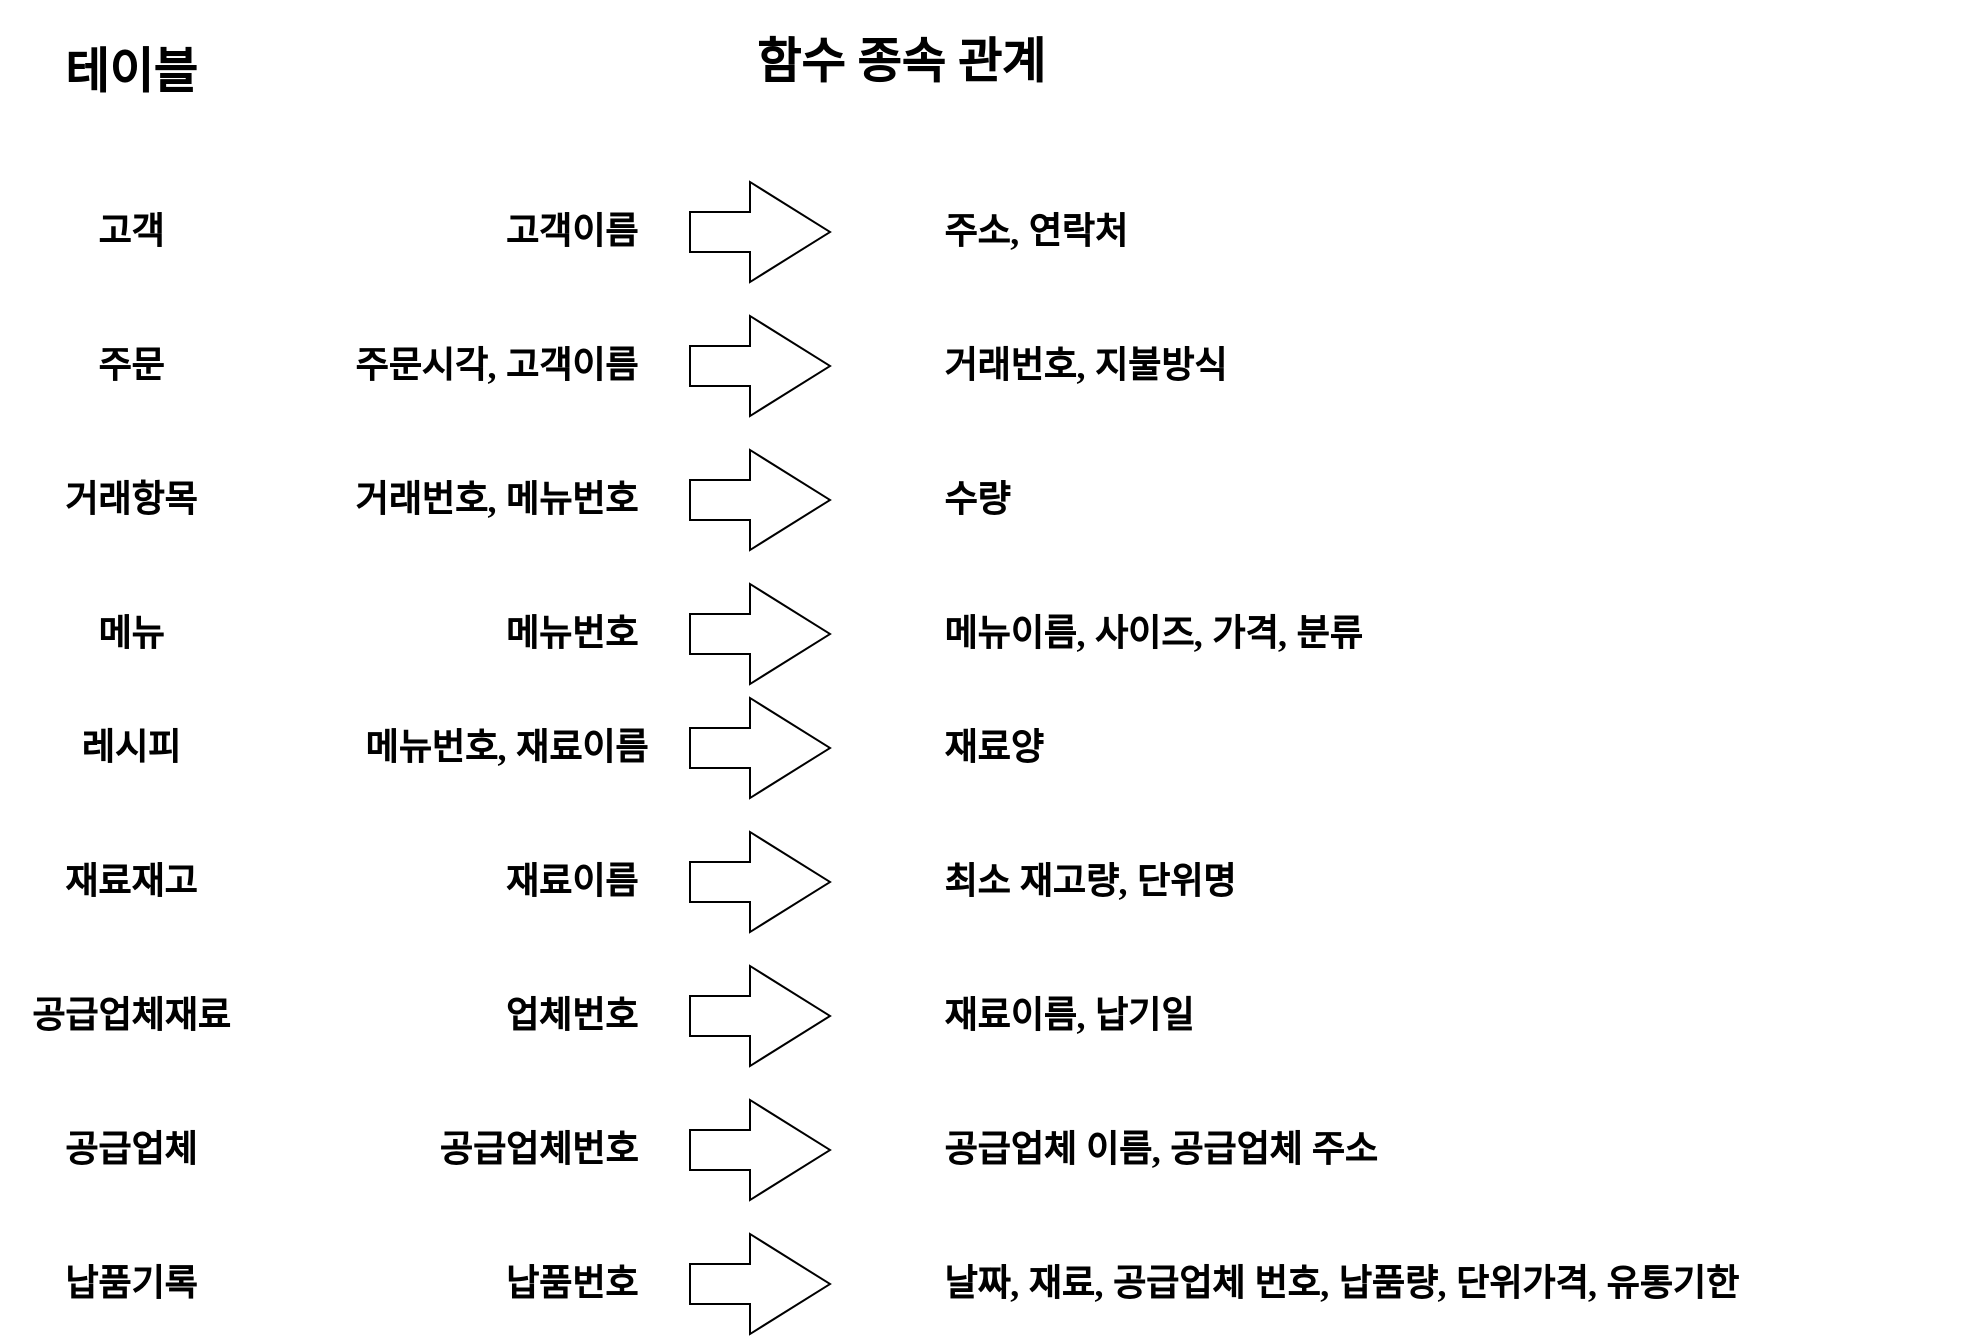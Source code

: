 <mxfile version="13.11.0" type="github">
  <diagram id="IR_PplZbTVJrm1HBBOYb" name="Page-1">
    <mxGraphModel dx="1255" dy="941" grid="1" gridSize="10" guides="1" tooltips="1" connect="1" arrows="1" fold="1" page="1" pageScale="1" pageWidth="850" pageHeight="1100" math="0" shadow="0">
      <root>
        <mxCell id="0" />
        <mxCell id="1" parent="0" />
        <mxCell id="iUbfSdUz5nUS5H7Qf6q6-2" value="" style="html=1;shadow=0;dashed=0;align=center;verticalAlign=middle;shape=mxgraph.arrows2.arrow;dy=0.6;dx=40;notch=0;" vertex="1" parent="1">
          <mxGeometry x="385" y="110" width="70" height="50" as="geometry" />
        </mxCell>
        <mxCell id="iUbfSdUz5nUS5H7Qf6q6-3" value="" style="html=1;shadow=0;dashed=0;align=center;verticalAlign=middle;shape=mxgraph.arrows2.arrow;dy=0.6;dx=40;notch=0;" vertex="1" parent="1">
          <mxGeometry x="385" y="177" width="70" height="50" as="geometry" />
        </mxCell>
        <mxCell id="iUbfSdUz5nUS5H7Qf6q6-7" value="" style="html=1;shadow=0;dashed=0;align=center;verticalAlign=middle;shape=mxgraph.arrows2.arrow;dy=0.6;dx=40;notch=0;" vertex="1" parent="1">
          <mxGeometry x="385" y="244" width="70" height="50" as="geometry" />
        </mxCell>
        <mxCell id="iUbfSdUz5nUS5H7Qf6q6-8" value="" style="html=1;shadow=0;dashed=0;align=center;verticalAlign=middle;shape=mxgraph.arrows2.arrow;dy=0.6;dx=40;notch=0;" vertex="1" parent="1">
          <mxGeometry x="385" y="311" width="70" height="50" as="geometry" />
        </mxCell>
        <mxCell id="iUbfSdUz5nUS5H7Qf6q6-9" value="" style="html=1;shadow=0;dashed=0;align=center;verticalAlign=middle;shape=mxgraph.arrows2.arrow;dy=0.6;dx=40;notch=0;" vertex="1" parent="1">
          <mxGeometry x="385" y="368" width="70" height="50" as="geometry" />
        </mxCell>
        <mxCell id="iUbfSdUz5nUS5H7Qf6q6-10" value="" style="html=1;shadow=0;dashed=0;align=center;verticalAlign=middle;shape=mxgraph.arrows2.arrow;dy=0.6;dx=40;notch=0;" vertex="1" parent="1">
          <mxGeometry x="385" y="435" width="70" height="50" as="geometry" />
        </mxCell>
        <mxCell id="iUbfSdUz5nUS5H7Qf6q6-11" value="" style="html=1;shadow=0;dashed=0;align=center;verticalAlign=middle;shape=mxgraph.arrows2.arrow;dy=0.6;dx=40;notch=0;" vertex="1" parent="1">
          <mxGeometry x="385" y="502" width="70" height="50" as="geometry" />
        </mxCell>
        <mxCell id="iUbfSdUz5nUS5H7Qf6q6-12" value="" style="html=1;shadow=0;dashed=0;align=center;verticalAlign=middle;shape=mxgraph.arrows2.arrow;dy=0.6;dx=40;notch=0;" vertex="1" parent="1">
          <mxGeometry x="385" y="569" width="70" height="50" as="geometry" />
        </mxCell>
        <mxCell id="iUbfSdUz5nUS5H7Qf6q6-13" value="" style="html=1;shadow=0;dashed=0;align=center;verticalAlign=middle;shape=mxgraph.arrows2.arrow;dy=0.6;dx=40;notch=0;" vertex="1" parent="1">
          <mxGeometry x="385" y="636" width="70" height="50" as="geometry" />
        </mxCell>
        <mxCell id="iUbfSdUz5nUS5H7Qf6q6-14" value="&lt;h2&gt;고객&lt;/h2&gt;" style="text;html=1;align=center;verticalAlign=middle;resizable=0;points=[];autosize=1;fontFamily=Nanum Gothic Coding;fontSource=https%3A%2F%2Ffonts.googleapis.com%2Fcss%3Ffamily%3DNanum%2BGothic%2BCoding;" vertex="1" parent="1">
          <mxGeometry x="80" y="110" width="50" height="50" as="geometry" />
        </mxCell>
        <mxCell id="iUbfSdUz5nUS5H7Qf6q6-15" value="&lt;h2&gt;주문&lt;/h2&gt;" style="text;html=1;align=center;verticalAlign=middle;resizable=0;points=[];autosize=1;fontFamily=Nanum Gothic Coding;fontSource=https%3A%2F%2Ffonts.googleapis.com%2Fcss%3Ffamily%3DNanum%2BGothic%2BCoding;" vertex="1" parent="1">
          <mxGeometry x="80" y="177" width="50" height="50" as="geometry" />
        </mxCell>
        <mxCell id="iUbfSdUz5nUS5H7Qf6q6-16" value="&lt;h2&gt;&lt;font data-font-src=&quot;https://fonts.googleapis.com/css?family=Nanum+Gothic+Coding&quot;&gt;거래항목&lt;/font&gt;&lt;span style=&quot;display: inline;&quot;&gt;&lt;/span&gt;&lt;span style=&quot;display: inline;&quot;&gt;&lt;/span&gt;&lt;/h2&gt;" style="text;html=1;align=center;verticalAlign=middle;resizable=0;points=[];autosize=1;fontFamily=Nanum Gothic Coding;fontSource=https%3A%2F%2Ffonts.googleapis.com%2Fcss%3Ffamily%3DNanum%2BGothic%2BCoding;" vertex="1" parent="1">
          <mxGeometry x="60" y="244" width="90" height="50" as="geometry" />
        </mxCell>
        <mxCell id="iUbfSdUz5nUS5H7Qf6q6-17" value="&lt;h2&gt;메뉴&lt;/h2&gt;" style="text;html=1;align=center;verticalAlign=middle;resizable=0;points=[];autosize=1;fontFamily=Nanum Gothic Coding;fontSource=https%3A%2F%2Ffonts.googleapis.com%2Fcss%3Ffamily%3DNanum%2BGothic%2BCoding;" vertex="1" parent="1">
          <mxGeometry x="80" y="311" width="50" height="50" as="geometry" />
        </mxCell>
        <mxCell id="iUbfSdUz5nUS5H7Qf6q6-18" value="&lt;h2&gt;레시피&lt;/h2&gt;" style="text;html=1;align=center;verticalAlign=middle;resizable=0;points=[];autosize=1;fontFamily=Nanum Gothic Coding;fontSource=https%3A%2F%2Ffonts.googleapis.com%2Fcss%3Ffamily%3DNanum%2BGothic%2BCoding;" vertex="1" parent="1">
          <mxGeometry x="70" y="368" width="70" height="50" as="geometry" />
        </mxCell>
        <mxCell id="iUbfSdUz5nUS5H7Qf6q6-19" value="&lt;h2&gt;재료재고&lt;/h2&gt;" style="text;html=1;align=center;verticalAlign=middle;resizable=0;points=[];autosize=1;fontFamily=Nanum Gothic Coding;fontSource=https%3A%2F%2Ffonts.googleapis.com%2Fcss%3Ffamily%3DNanum%2BGothic%2BCoding;" vertex="1" parent="1">
          <mxGeometry x="60" y="435" width="90" height="50" as="geometry" />
        </mxCell>
        <mxCell id="iUbfSdUz5nUS5H7Qf6q6-20" value="&lt;h2&gt;공급업체재료&lt;/h2&gt;" style="text;html=1;align=center;verticalAlign=middle;resizable=0;points=[];autosize=1;fontFamily=Nanum Gothic Coding;fontSource=https%3A%2F%2Ffonts.googleapis.com%2Fcss%3Ffamily%3DNanum%2BGothic%2BCoding;" vertex="1" parent="1">
          <mxGeometry x="40" y="502" width="130" height="50" as="geometry" />
        </mxCell>
        <mxCell id="iUbfSdUz5nUS5H7Qf6q6-21" value="&lt;h2&gt;공급업체&lt;/h2&gt;" style="text;html=1;align=center;verticalAlign=middle;resizable=0;points=[];autosize=1;fontFamily=Nanum Gothic Coding;fontSource=https%3A%2F%2Ffonts.googleapis.com%2Fcss%3Ffamily%3DNanum%2BGothic%2BCoding;" vertex="1" parent="1">
          <mxGeometry x="60" y="569" width="90" height="50" as="geometry" />
        </mxCell>
        <mxCell id="iUbfSdUz5nUS5H7Qf6q6-22" value="&lt;h2&gt;&lt;font face=&quot;Nanum Gothic Coding&quot;&gt;납품기록&lt;/font&gt;&lt;/h2&gt;" style="text;html=1;align=center;verticalAlign=middle;resizable=0;points=[];autosize=1;" vertex="1" parent="1">
          <mxGeometry x="60" y="636" width="90" height="50" as="geometry" />
        </mxCell>
        <mxCell id="iUbfSdUz5nUS5H7Qf6q6-23" value="&lt;h2&gt;고객이름&lt;/h2&gt;" style="text;html=1;align=right;verticalAlign=middle;resizable=0;points=[];autosize=1;fontFamily=Nanum Gothic Coding;fontSource=https%3A%2F%2Ffonts.googleapis.com%2Fcss%3Ffamily%3DNanum%2BGothic%2BCoding;labelPosition=center;verticalLabelPosition=middle;" vertex="1" parent="1">
          <mxGeometry x="270" y="110" width="90" height="50" as="geometry" />
        </mxCell>
        <mxCell id="iUbfSdUz5nUS5H7Qf6q6-24" value="&lt;h2&gt;주문시각, 고객이름&lt;/h2&gt;" style="text;html=1;align=right;verticalAlign=middle;resizable=0;points=[];autosize=1;fontFamily=Nanum Gothic Coding;fontSource=https%3A%2F%2Ffonts.googleapis.com%2Fcss%3Ffamily%3DNanum%2BGothic%2BCoding;labelPosition=center;verticalLabelPosition=middle;" vertex="1" parent="1">
          <mxGeometry x="170" y="177" width="190" height="50" as="geometry" />
        </mxCell>
        <mxCell id="iUbfSdUz5nUS5H7Qf6q6-25" value="&lt;font size=&quot;4&quot;&gt;&lt;b&gt;거래번호, 메뉴번호&lt;/b&gt;&lt;/font&gt;" style="text;html=1;align=right;verticalAlign=middle;resizable=0;points=[];autosize=1;fontFamily=Nanum Gothic Coding;fontSource=https%3A%2F%2Ffonts.googleapis.com%2Fcss%3Ffamily%3DNanum%2BGothic%2BCoding;labelPosition=center;verticalLabelPosition=middle;" vertex="1" parent="1">
          <mxGeometry x="170" y="259" width="190" height="20" as="geometry" />
        </mxCell>
        <mxCell id="iUbfSdUz5nUS5H7Qf6q6-26" value="&lt;h2&gt;메뉴번호&lt;/h2&gt;" style="text;html=1;align=right;verticalAlign=middle;resizable=0;points=[];autosize=1;fontFamily=Nanum Gothic Coding;fontSource=https%3A%2F%2Ffonts.googleapis.com%2Fcss%3Ffamily%3DNanum%2BGothic%2BCoding;labelPosition=center;verticalLabelPosition=middle;" vertex="1" parent="1">
          <mxGeometry x="270" y="311" width="90" height="50" as="geometry" />
        </mxCell>
        <mxCell id="iUbfSdUz5nUS5H7Qf6q6-27" value="&lt;h2&gt;메뉴번호, 재료이름&lt;/h2&gt;" style="text;html=1;align=right;verticalAlign=middle;resizable=0;points=[];autosize=1;fontFamily=Nanum Gothic Coding;fontSource=https%3A%2F%2Ffonts.googleapis.com%2Fcss%3Ffamily%3DNanum%2BGothic%2BCoding;labelPosition=center;verticalLabelPosition=middle;" vertex="1" parent="1">
          <mxGeometry x="175" y="368" width="190" height="50" as="geometry" />
        </mxCell>
        <mxCell id="iUbfSdUz5nUS5H7Qf6q6-28" value="&lt;h2&gt;재료이름&lt;/h2&gt;" style="text;html=1;align=right;verticalAlign=middle;resizable=0;points=[];autosize=1;fontFamily=Nanum Gothic Coding;fontSource=https%3A%2F%2Ffonts.googleapis.com%2Fcss%3Ffamily%3DNanum%2BGothic%2BCoding;labelPosition=center;verticalLabelPosition=middle;" vertex="1" parent="1">
          <mxGeometry x="270" y="435" width="90" height="50" as="geometry" />
        </mxCell>
        <mxCell id="iUbfSdUz5nUS5H7Qf6q6-29" value="&lt;h2&gt;업체번호&lt;/h2&gt;" style="text;html=1;align=right;verticalAlign=middle;resizable=0;points=[];autosize=1;fontFamily=Nanum Gothic Coding;fontSource=https%3A%2F%2Ffonts.googleapis.com%2Fcss%3Ffamily%3DNanum%2BGothic%2BCoding;labelPosition=center;verticalLabelPosition=middle;" vertex="1" parent="1">
          <mxGeometry x="270" y="502" width="90" height="50" as="geometry" />
        </mxCell>
        <mxCell id="iUbfSdUz5nUS5H7Qf6q6-30" value="&lt;h2&gt;공급업체번호&lt;/h2&gt;" style="text;html=1;align=right;verticalAlign=middle;resizable=0;points=[];autosize=1;fontFamily=Nanum Gothic Coding;fontSource=https%3A%2F%2Ffonts.googleapis.com%2Fcss%3Ffamily%3DNanum%2BGothic%2BCoding;labelPosition=center;verticalLabelPosition=middle;" vertex="1" parent="1">
          <mxGeometry x="230" y="569" width="130" height="50" as="geometry" />
        </mxCell>
        <mxCell id="iUbfSdUz5nUS5H7Qf6q6-31" value="&lt;h2&gt;&lt;font face=&quot;Nanum Gothic Coding&quot;&gt;납품번호&lt;/font&gt;&lt;/h2&gt;" style="text;html=1;align=right;verticalAlign=middle;resizable=0;points=[];autosize=1;labelPosition=center;verticalLabelPosition=middle;" vertex="1" parent="1">
          <mxGeometry x="270" y="636" width="90" height="50" as="geometry" />
        </mxCell>
        <mxCell id="iUbfSdUz5nUS5H7Qf6q6-32" value="&lt;h1&gt;테이블&lt;/h1&gt;" style="text;html=1;align=center;verticalAlign=middle;resizable=0;points=[];autosize=1;fontFamily=Nanum Gothic Coding;" vertex="1" parent="1">
          <mxGeometry x="60" y="30" width="90" height="50" as="geometry" />
        </mxCell>
        <mxCell id="iUbfSdUz5nUS5H7Qf6q6-33" value="&lt;h1&gt;함수 종속 관계&lt;/h1&gt;" style="text;html=1;align=center;verticalAlign=middle;resizable=0;points=[];autosize=1;fontFamily=Nanum Gothic Coding;" vertex="1" parent="1">
          <mxGeometry x="395" y="25" width="190" height="50" as="geometry" />
        </mxCell>
        <mxCell id="iUbfSdUz5nUS5H7Qf6q6-36" value="&lt;h2&gt;주소, 연락처&lt;/h2&gt;" style="text;html=1;align=left;verticalAlign=middle;resizable=0;points=[];autosize=1;fontFamily=Nanum Gothic Coding;fontSource=https%3A%2F%2Ffonts.googleapis.com%2Fcss%3Ffamily%3DNanum%2BGothic%2BCoding;" vertex="1" parent="1">
          <mxGeometry x="510" y="110" width="130" height="50" as="geometry" />
        </mxCell>
        <mxCell id="iUbfSdUz5nUS5H7Qf6q6-37" value="&lt;h2&gt;거래번호, 지불방식&lt;/h2&gt;" style="text;html=1;align=left;verticalAlign=middle;resizable=0;points=[];autosize=1;fontFamily=Nanum Gothic Coding;fontSource=https%3A%2F%2Ffonts.googleapis.com%2Fcss%3Ffamily%3DNanum%2BGothic%2BCoding;" vertex="1" parent="1">
          <mxGeometry x="510" y="177" width="190" height="50" as="geometry" />
        </mxCell>
        <mxCell id="iUbfSdUz5nUS5H7Qf6q6-38" value="&lt;font size=&quot;4&quot;&gt;&lt;b&gt;수량&lt;/b&gt;&lt;/font&gt;" style="text;html=1;align=left;verticalAlign=middle;resizable=0;points=[];autosize=1;fontFamily=Nanum Gothic Coding;fontSource=https%3A%2F%2Ffonts.googleapis.com%2Fcss%3Ffamily%3DNanum%2BGothic%2BCoding;" vertex="1" parent="1">
          <mxGeometry x="510" y="259" width="50" height="20" as="geometry" />
        </mxCell>
        <mxCell id="iUbfSdUz5nUS5H7Qf6q6-39" value="&lt;h2&gt;메뉴이름, 사이즈, 가격, 분류&lt;/h2&gt;" style="text;html=1;align=left;verticalAlign=middle;resizable=0;points=[];autosize=1;fontFamily=Nanum Gothic Coding;fontSource=https%3A%2F%2Ffonts.googleapis.com%2Fcss%3Ffamily%3DNanum%2BGothic%2BCoding;" vertex="1" parent="1">
          <mxGeometry x="510" y="311" width="280" height="50" as="geometry" />
        </mxCell>
        <mxCell id="iUbfSdUz5nUS5H7Qf6q6-40" value="&lt;h2&gt;재료양&lt;/h2&gt;" style="text;html=1;align=left;verticalAlign=middle;resizable=0;points=[];autosize=1;fontFamily=Nanum Gothic Coding;fontSource=https%3A%2F%2Ffonts.googleapis.com%2Fcss%3Ffamily%3DNanum%2BGothic%2BCoding;" vertex="1" parent="1">
          <mxGeometry x="510" y="368" width="70" height="50" as="geometry" />
        </mxCell>
        <mxCell id="iUbfSdUz5nUS5H7Qf6q6-41" value="&lt;h2&gt;최소 재고량, 단위명&lt;/h2&gt;" style="text;html=1;align=left;verticalAlign=middle;resizable=0;points=[];autosize=1;fontFamily=Nanum Gothic Coding;fontSource=https%3A%2F%2Ffonts.googleapis.com%2Fcss%3Ffamily%3DNanum%2BGothic%2BCoding;" vertex="1" parent="1">
          <mxGeometry x="510" y="435" width="200" height="50" as="geometry" />
        </mxCell>
        <mxCell id="iUbfSdUz5nUS5H7Qf6q6-43" value="&lt;h2&gt;재료이름, 납기일&lt;/h2&gt;" style="text;html=1;align=left;verticalAlign=middle;resizable=0;points=[];autosize=1;fontFamily=Nanum Gothic Coding;fontSource=https%3A%2F%2Ffonts.googleapis.com%2Fcss%3Ffamily%3DNanum%2BGothic%2BCoding;" vertex="1" parent="1">
          <mxGeometry x="510" y="502" width="170" height="50" as="geometry" />
        </mxCell>
        <mxCell id="iUbfSdUz5nUS5H7Qf6q6-44" value="&lt;h2&gt;공급업체 이름, 공급업체 주소&lt;/h2&gt;" style="text;html=1;align=left;verticalAlign=middle;resizable=0;points=[];autosize=1;fontFamily=Nanum Gothic Coding;fontSource=https%3A%2F%2Ffonts.googleapis.com%2Fcss%3Ffamily%3DNanum%2BGothic%2BCoding;" vertex="1" parent="1">
          <mxGeometry x="510" y="569" width="280" height="50" as="geometry" />
        </mxCell>
        <mxCell id="iUbfSdUz5nUS5H7Qf6q6-45" value="&lt;h2&gt;&lt;font face=&quot;Nanum Gothic Coding&quot;&gt;날짜, 재료, 공급업체 번호, 납품량, 단위가격, 유통기한&lt;/font&gt;&lt;/h2&gt;" style="text;html=1;align=left;verticalAlign=middle;resizable=0;points=[];autosize=1;" vertex="1" parent="1">
          <mxGeometry x="510" y="636" width="520" height="50" as="geometry" />
        </mxCell>
      </root>
    </mxGraphModel>
  </diagram>
</mxfile>
